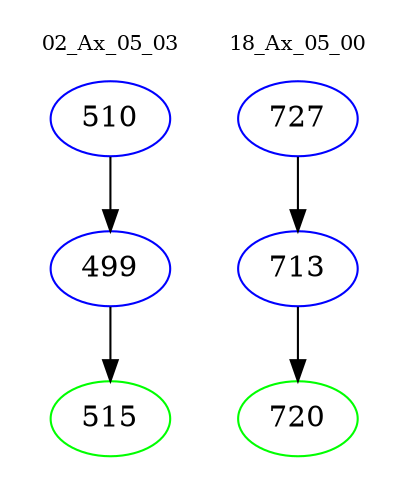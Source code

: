 digraph{
subgraph cluster_0 {
color = white
label = "02_Ax_05_03";
fontsize=10;
T0_510 [label="510", color="blue"]
T0_510 -> T0_499 [color="black"]
T0_499 [label="499", color="blue"]
T0_499 -> T0_515 [color="black"]
T0_515 [label="515", color="green"]
}
subgraph cluster_1 {
color = white
label = "18_Ax_05_00";
fontsize=10;
T1_727 [label="727", color="blue"]
T1_727 -> T1_713 [color="black"]
T1_713 [label="713", color="blue"]
T1_713 -> T1_720 [color="black"]
T1_720 [label="720", color="green"]
}
}
